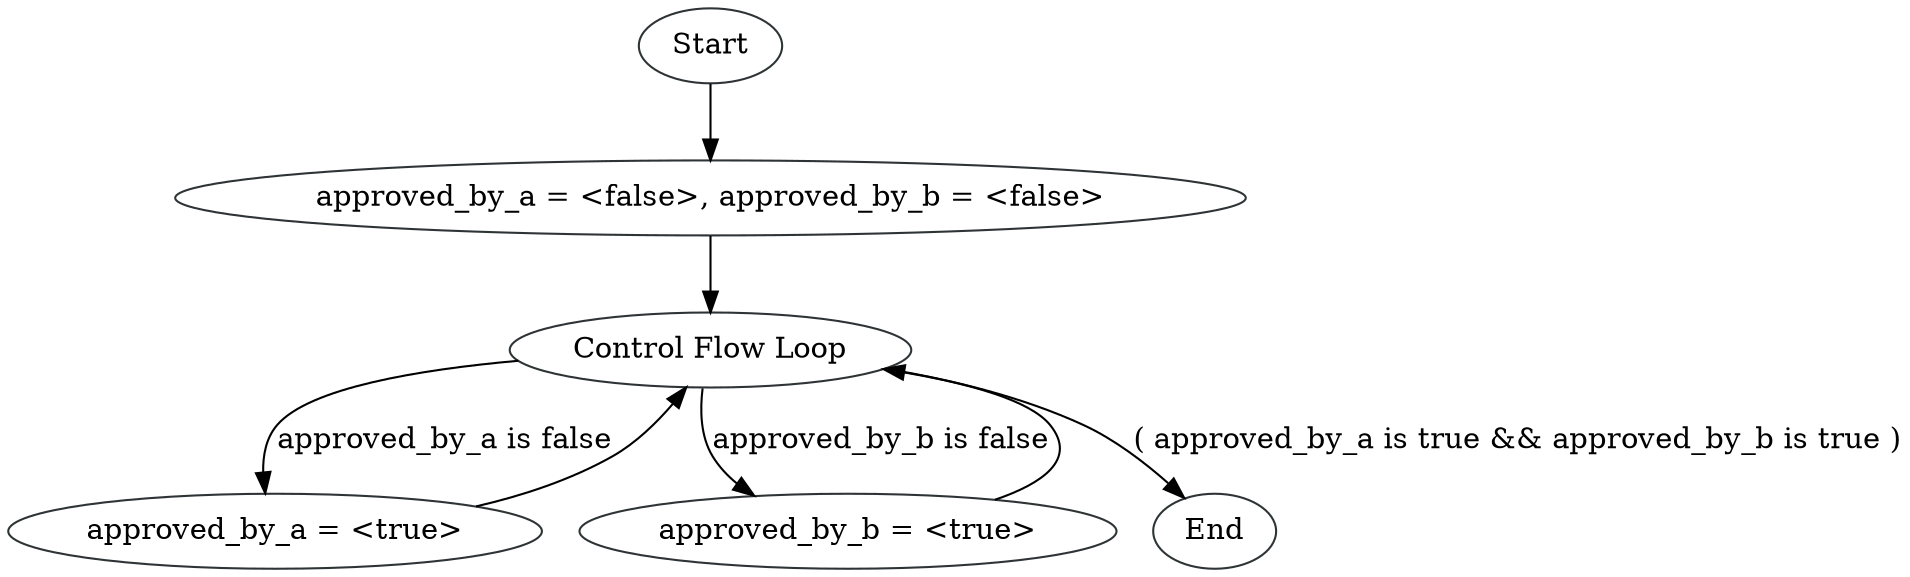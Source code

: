 digraph ApprovalProcess {
node1 [label="Start", color="#2e3436"]
node3 [label="approved_by_a = <false>, approved_by_b = <false>", color="#2e3436"]
node4 [label="Control Flow\ Loop", color="#2e3436"]
node5 [label="approved_by_a = <true>", color="#2e3436"]
node6 [label="approved_by_b = <true>", color="#2e3436"]
node2 [label="End", color="#2e3436"]

node1 -> node3
node3 -> node4
node4 -> node5 [label="approved_by_a is false"]
node4 -> node6 [label="approved_by_b is false"]
node4 -> node2 [label="( approved_by_a is true && approved_by_b is true )"]
node5 -> node4
node6 -> node4
}
